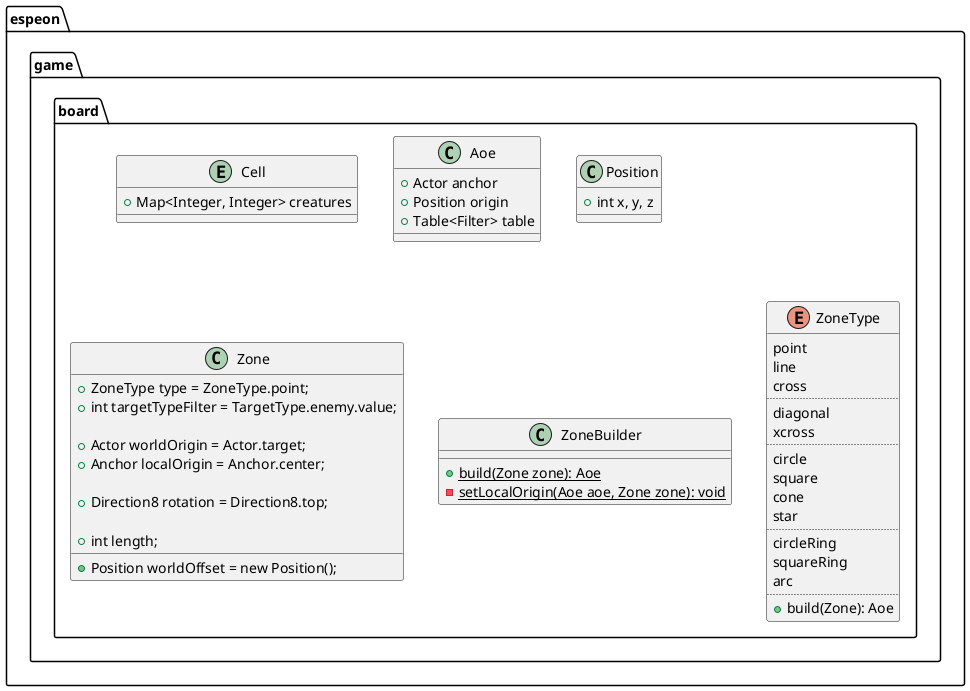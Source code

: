 @startuml mdd

package espeon.game.board {
	entity Cell {
		+Map<Integer, Integer> creatures
	}
	class Aoe {
		+Actor anchor
		+Position origin
		+Table<Filter> table
	}
	class Position {
		+int x, y, z
	}
	class Zone {
		+ZoneType type = ZoneType.point;
		+int targetTypeFilter = TargetType.enemy.value;

		+Actor worldOrigin = Actor.target;
		+Position worldOffset = new Position();
		+Anchor localOrigin = Anchor.center;

		+Direction8 rotation = Direction8.top;

		+int length;
	}
	class ZoneBuilder {
		{static} +build(Zone zone): Aoe
		{static} -setLocalOrigin(Aoe aoe, Zone zone): void
		' {static} +buildLine(Zone): Aoe
	}
	enum ZoneType {
		point
		line
		cross
		..
		diagonal
		xcross
		..
		circle
		square
		cone
		star
		..
		circleRing
		squareRing
		arc
		..
		+build(Zone): Aoe
	}
}

@enduml


